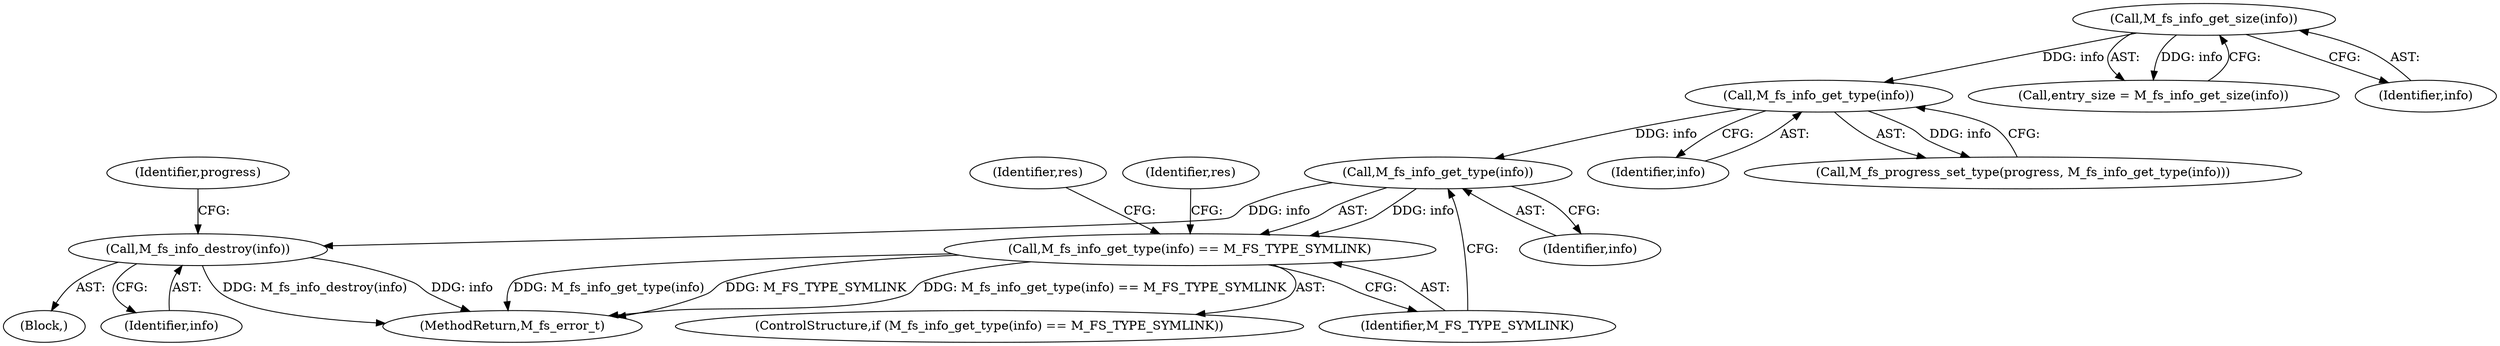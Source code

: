 digraph "0_mstdlib_db124b8f607dd0a40a9aef2d4d468fad433522a7_3@pointer" {
"1000298" [label="(Call,M_fs_info_get_type(info))"];
"1000261" [label="(Call,M_fs_info_get_type(info))"];
"1000254" [label="(Call,M_fs_info_get_size(info))"];
"1000297" [label="(Call,M_fs_info_get_type(info) == M_FS_TYPE_SYMLINK)"];
"1000381" [label="(Call,M_fs_info_destroy(info))"];
"1000252" [label="(Call,entry_size = M_fs_info_get_size(info))"];
"1000296" [label="(ControlStructure,if (M_fs_info_get_type(info) == M_FS_TYPE_SYMLINK))"];
"1000255" [label="(Identifier,info)"];
"1000323" [label="(Identifier,res)"];
"1000261" [label="(Call,M_fs_info_get_type(info))"];
"1000297" [label="(Call,M_fs_info_get_type(info) == M_FS_TYPE_SYMLINK)"];
"1000381" [label="(Call,M_fs_info_destroy(info))"];
"1000391" [label="(MethodReturn,M_fs_error_t)"];
"1000299" [label="(Identifier,info)"];
"1000254" [label="(Call,M_fs_info_get_size(info))"];
"1000382" [label="(Identifier,info)"];
"1000298" [label="(Call,M_fs_info_get_type(info))"];
"1000384" [label="(Identifier,progress)"];
"1000300" [label="(Identifier,M_FS_TYPE_SYMLINK)"];
"1000303" [label="(Identifier,res)"];
"1000262" [label="(Identifier,info)"];
"1000259" [label="(Call,M_fs_progress_set_type(progress, M_fs_info_get_type(info)))"];
"1000117" [label="(Block,)"];
"1000298" -> "1000297"  [label="AST: "];
"1000298" -> "1000299"  [label="CFG: "];
"1000299" -> "1000298"  [label="AST: "];
"1000300" -> "1000298"  [label="CFG: "];
"1000298" -> "1000297"  [label="DDG: info"];
"1000261" -> "1000298"  [label="DDG: info"];
"1000298" -> "1000381"  [label="DDG: info"];
"1000261" -> "1000259"  [label="AST: "];
"1000261" -> "1000262"  [label="CFG: "];
"1000262" -> "1000261"  [label="AST: "];
"1000259" -> "1000261"  [label="CFG: "];
"1000261" -> "1000259"  [label="DDG: info"];
"1000254" -> "1000261"  [label="DDG: info"];
"1000254" -> "1000252"  [label="AST: "];
"1000254" -> "1000255"  [label="CFG: "];
"1000255" -> "1000254"  [label="AST: "];
"1000252" -> "1000254"  [label="CFG: "];
"1000254" -> "1000252"  [label="DDG: info"];
"1000297" -> "1000296"  [label="AST: "];
"1000297" -> "1000300"  [label="CFG: "];
"1000300" -> "1000297"  [label="AST: "];
"1000303" -> "1000297"  [label="CFG: "];
"1000323" -> "1000297"  [label="CFG: "];
"1000297" -> "1000391"  [label="DDG: M_fs_info_get_type(info)"];
"1000297" -> "1000391"  [label="DDG: M_FS_TYPE_SYMLINK"];
"1000297" -> "1000391"  [label="DDG: M_fs_info_get_type(info) == M_FS_TYPE_SYMLINK"];
"1000381" -> "1000117"  [label="AST: "];
"1000381" -> "1000382"  [label="CFG: "];
"1000382" -> "1000381"  [label="AST: "];
"1000384" -> "1000381"  [label="CFG: "];
"1000381" -> "1000391"  [label="DDG: info"];
"1000381" -> "1000391"  [label="DDG: M_fs_info_destroy(info)"];
}
